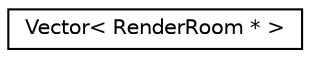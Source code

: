 digraph "Graphical Class Hierarchy"
{
 // INTERACTIVE_SVG=YES
  edge [fontname="Helvetica",fontsize="10",labelfontname="Helvetica",labelfontsize="10"];
  node [fontname="Helvetica",fontsize="10",shape=record];
  rankdir="LR";
  Node1 [label="Vector\< RenderRoom * \>",height=0.2,width=0.4,color="black", fillcolor="white", style="filled",URL="$class_vector.html"];
}
